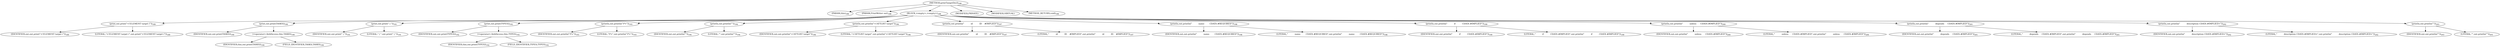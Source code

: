 digraph "printTargetDecl" {  
"328" [label = <(METHOD,printTargetDecl)<SUB>188</SUB>> ]
"329" [label = <(PARAM,this)<SUB>188</SUB>> ]
"330" [label = <(PARAM,PrintWriter out)<SUB>188</SUB>> ]
"331" [label = <(BLOCK,&lt;empty&gt;,&lt;empty&gt;)<SUB>188</SUB>> ]
"332" [label = <(print,out.print(&quot;&lt;!ELEMENT target (&quot;))<SUB>189</SUB>> ]
"333" [label = <(IDENTIFIER,out,out.print(&quot;&lt;!ELEMENT target (&quot;))<SUB>189</SUB>> ]
"334" [label = <(LITERAL,&quot;&lt;!ELEMENT target (&quot;,out.print(&quot;&lt;!ELEMENT target (&quot;))<SUB>189</SUB>> ]
"335" [label = <(print,out.print(TASKS))<SUB>190</SUB>> ]
"336" [label = <(IDENTIFIER,out,out.print(TASKS))<SUB>190</SUB>> ]
"337" [label = <(&lt;operator&gt;.fieldAccess,this.TASKS)<SUB>190</SUB>> ]
"338" [label = <(IDENTIFIER,this,out.print(TASKS))<SUB>190</SUB>> ]
"339" [label = <(FIELD_IDENTIFIER,TASKS,TASKS)<SUB>190</SUB>> ]
"340" [label = <(print,out.print(&quot; | &quot;))<SUB>191</SUB>> ]
"341" [label = <(IDENTIFIER,out,out.print(&quot; | &quot;))<SUB>191</SUB>> ]
"342" [label = <(LITERAL,&quot; | &quot;,out.print(&quot; | &quot;))<SUB>191</SUB>> ]
"343" [label = <(print,out.print(TYPES))<SUB>192</SUB>> ]
"344" [label = <(IDENTIFIER,out,out.print(TYPES))<SUB>192</SUB>> ]
"345" [label = <(&lt;operator&gt;.fieldAccess,this.TYPES)<SUB>192</SUB>> ]
"346" [label = <(IDENTIFIER,this,out.print(TYPES))<SUB>192</SUB>> ]
"347" [label = <(FIELD_IDENTIFIER,TYPES,TYPES)<SUB>192</SUB>> ]
"348" [label = <(println,out.println(&quot;)*&gt;&quot;))<SUB>193</SUB>> ]
"349" [label = <(IDENTIFIER,out,out.println(&quot;)*&gt;&quot;))<SUB>193</SUB>> ]
"350" [label = <(LITERAL,&quot;)*&gt;&quot;,out.println(&quot;)*&gt;&quot;))<SUB>193</SUB>> ]
"351" [label = <(println,out.println(&quot;&quot;))<SUB>194</SUB>> ]
"352" [label = <(IDENTIFIER,out,out.println(&quot;&quot;))<SUB>194</SUB>> ]
"353" [label = <(LITERAL,&quot;&quot;,out.println(&quot;&quot;))<SUB>194</SUB>> ]
"354" [label = <(println,out.println(&quot;&lt;!ATTLIST target&quot;))<SUB>196</SUB>> ]
"355" [label = <(IDENTIFIER,out,out.println(&quot;&lt;!ATTLIST target&quot;))<SUB>196</SUB>> ]
"356" [label = <(LITERAL,&quot;&lt;!ATTLIST target&quot;,out.println(&quot;&lt;!ATTLIST target&quot;))<SUB>196</SUB>> ]
"357" [label = <(println,out.println(&quot;          id          ID    #IMPLIED&quot;))<SUB>197</SUB>> ]
"358" [label = <(IDENTIFIER,out,out.println(&quot;          id          ID    #IMPLIED&quot;))<SUB>197</SUB>> ]
"359" [label = <(LITERAL,&quot;          id          ID    #IMPLIED&quot;,out.println(&quot;          id          ID    #IMPLIED&quot;))<SUB>197</SUB>> ]
"360" [label = <(println,out.println(&quot;          name        CDATA #REQUIRED&quot;))<SUB>198</SUB>> ]
"361" [label = <(IDENTIFIER,out,out.println(&quot;          name        CDATA #REQUIRED&quot;))<SUB>198</SUB>> ]
"362" [label = <(LITERAL,&quot;          name        CDATA #REQUIRED&quot;,out.println(&quot;          name        CDATA #REQUIRED&quot;))<SUB>198</SUB>> ]
"363" [label = <(println,out.println(&quot;          if          CDATA #IMPLIED&quot;))<SUB>199</SUB>> ]
"364" [label = <(IDENTIFIER,out,out.println(&quot;          if          CDATA #IMPLIED&quot;))<SUB>199</SUB>> ]
"365" [label = <(LITERAL,&quot;          if          CDATA #IMPLIED&quot;,out.println(&quot;          if          CDATA #IMPLIED&quot;))<SUB>199</SUB>> ]
"366" [label = <(println,out.println(&quot;          unless      CDATA #IMPLIED&quot;))<SUB>200</SUB>> ]
"367" [label = <(IDENTIFIER,out,out.println(&quot;          unless      CDATA #IMPLIED&quot;))<SUB>200</SUB>> ]
"368" [label = <(LITERAL,&quot;          unless      CDATA #IMPLIED&quot;,out.println(&quot;          unless      CDATA #IMPLIED&quot;))<SUB>200</SUB>> ]
"369" [label = <(println,out.println(&quot;          depends     CDATA #IMPLIED&quot;))<SUB>201</SUB>> ]
"370" [label = <(IDENTIFIER,out,out.println(&quot;          depends     CDATA #IMPLIED&quot;))<SUB>201</SUB>> ]
"371" [label = <(LITERAL,&quot;          depends     CDATA #IMPLIED&quot;,out.println(&quot;          depends     CDATA #IMPLIED&quot;))<SUB>201</SUB>> ]
"372" [label = <(println,out.println(&quot;          description CDATA #IMPLIED&gt;&quot;))<SUB>202</SUB>> ]
"373" [label = <(IDENTIFIER,out,out.println(&quot;          description CDATA #IMPLIED&gt;&quot;))<SUB>202</SUB>> ]
"374" [label = <(LITERAL,&quot;          description CDATA #IMPLIED&gt;&quot;,out.println(&quot;          description CDATA #IMPLIED&gt;&quot;))<SUB>202</SUB>> ]
"375" [label = <(println,out.println(&quot;&quot;))<SUB>203</SUB>> ]
"376" [label = <(IDENTIFIER,out,out.println(&quot;&quot;))<SUB>203</SUB>> ]
"377" [label = <(LITERAL,&quot;&quot;,out.println(&quot;&quot;))<SUB>203</SUB>> ]
"378" [label = <(MODIFIER,PRIVATE)> ]
"379" [label = <(MODIFIER,VIRTUAL)> ]
"380" [label = <(METHOD_RETURN,void)<SUB>188</SUB>> ]
  "328" -> "329" 
  "328" -> "330" 
  "328" -> "331" 
  "328" -> "378" 
  "328" -> "379" 
  "328" -> "380" 
  "331" -> "332" 
  "331" -> "335" 
  "331" -> "340" 
  "331" -> "343" 
  "331" -> "348" 
  "331" -> "351" 
  "331" -> "354" 
  "331" -> "357" 
  "331" -> "360" 
  "331" -> "363" 
  "331" -> "366" 
  "331" -> "369" 
  "331" -> "372" 
  "331" -> "375" 
  "332" -> "333" 
  "332" -> "334" 
  "335" -> "336" 
  "335" -> "337" 
  "337" -> "338" 
  "337" -> "339" 
  "340" -> "341" 
  "340" -> "342" 
  "343" -> "344" 
  "343" -> "345" 
  "345" -> "346" 
  "345" -> "347" 
  "348" -> "349" 
  "348" -> "350" 
  "351" -> "352" 
  "351" -> "353" 
  "354" -> "355" 
  "354" -> "356" 
  "357" -> "358" 
  "357" -> "359" 
  "360" -> "361" 
  "360" -> "362" 
  "363" -> "364" 
  "363" -> "365" 
  "366" -> "367" 
  "366" -> "368" 
  "369" -> "370" 
  "369" -> "371" 
  "372" -> "373" 
  "372" -> "374" 
  "375" -> "376" 
  "375" -> "377" 
}
